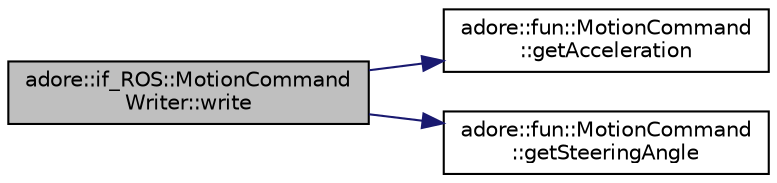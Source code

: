 digraph "adore::if_ROS::MotionCommandWriter::write"
{
 // LATEX_PDF_SIZE
  edge [fontname="Helvetica",fontsize="10",labelfontname="Helvetica",labelfontsize="10"];
  node [fontname="Helvetica",fontsize="10",shape=record];
  rankdir="LR";
  Node1 [label="adore::if_ROS::MotionCommand\lWriter::write",height=0.2,width=0.4,color="black", fillcolor="grey75", style="filled", fontcolor="black",tooltip="write sends out data value"];
  Node1 -> Node2 [color="midnightblue",fontsize="10",style="solid",fontname="Helvetica"];
  Node2 [label="adore::fun::MotionCommand\l::getAcceleration",height=0.2,width=0.4,color="black", fillcolor="white", style="filled",URL="$classadore_1_1fun_1_1MotionCommand.html#ab1deda99c43e3a40a6d5a21675cf2b33",tooltip=" "];
  Node1 -> Node3 [color="midnightblue",fontsize="10",style="solid",fontname="Helvetica"];
  Node3 [label="adore::fun::MotionCommand\l::getSteeringAngle",height=0.2,width=0.4,color="black", fillcolor="white", style="filled",URL="$classadore_1_1fun_1_1MotionCommand.html#a8a769ab491120b03f3ee4d7e98faefcc",tooltip=" "];
}
